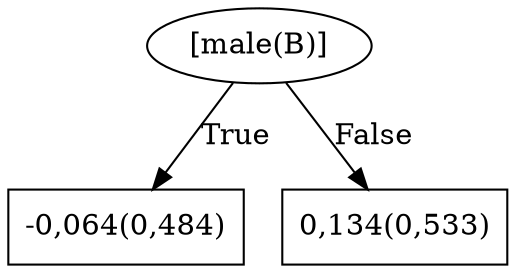 digraph G{ 
1[label = "[male(B)]"];
1 -> 2[label="True"];
1 -> 3[label="False"];
2[shape = box,label = "-0,064(0,484)"];
3[shape = box,label = "0,134(0,533)"];
}
